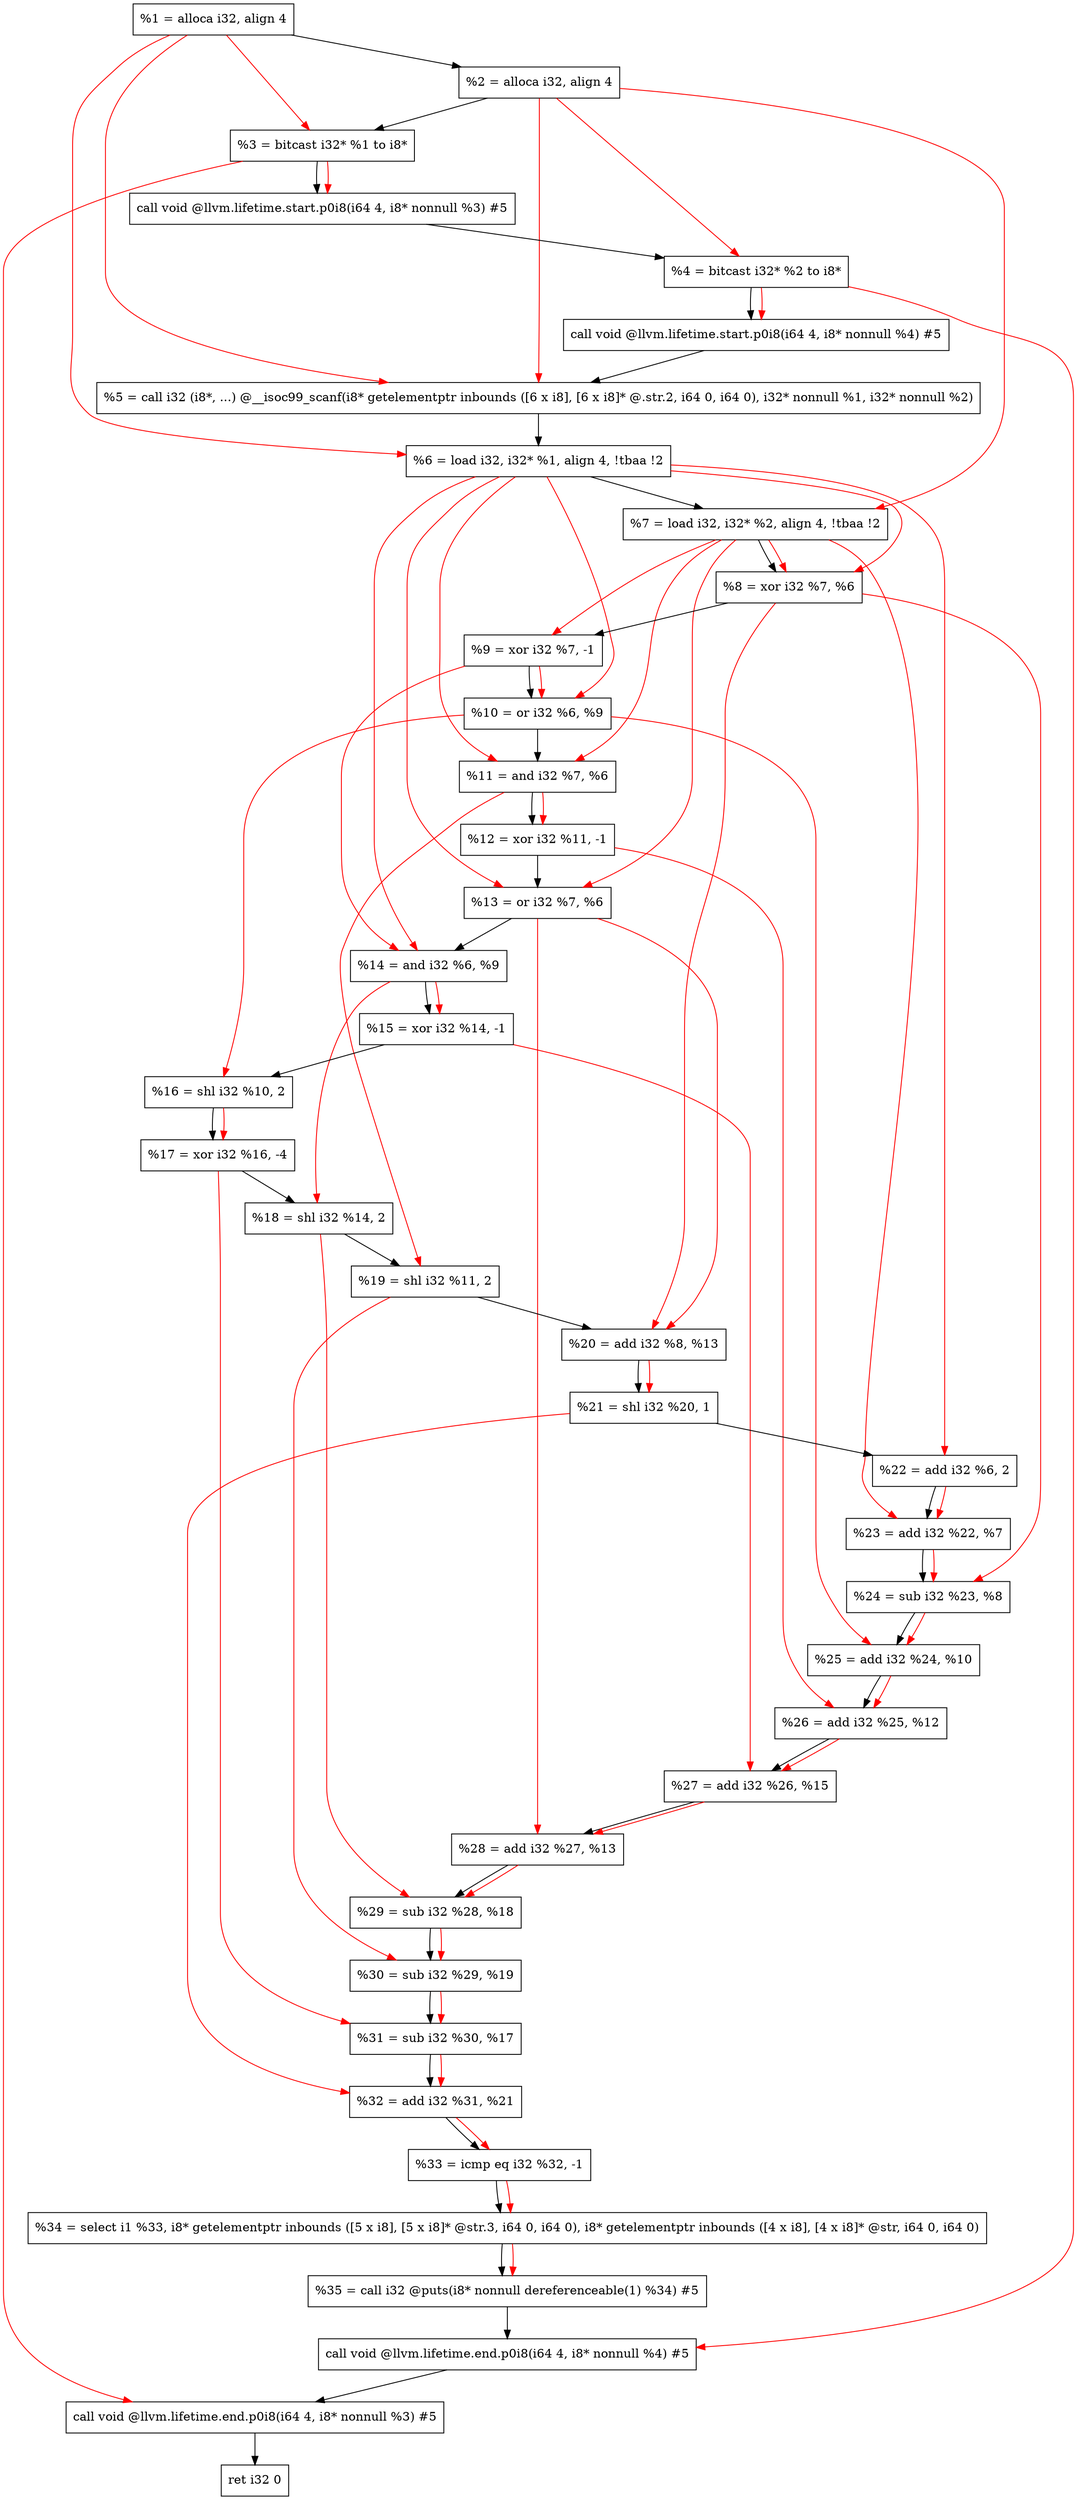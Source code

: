 digraph "DFG for'main' function" {
	Node0xa6ae38[shape=record, label="  %1 = alloca i32, align 4"];
	Node0xa6aeb8[shape=record, label="  %2 = alloca i32, align 4"];
	Node0xa6af48[shape=record, label="  %3 = bitcast i32* %1 to i8*"];
	Node0xa6b3a8[shape=record, label="  call void @llvm.lifetime.start.p0i8(i64 4, i8* nonnull %3) #5"];
	Node0xa6b488[shape=record, label="  %4 = bitcast i32* %2 to i8*"];
	Node0xa6b5a8[shape=record, label="  call void @llvm.lifetime.start.p0i8(i64 4, i8* nonnull %4) #5"];
	Node0xa6b7e0[shape=record, label="  %5 = call i32 (i8*, ...) @__isoc99_scanf(i8* getelementptr inbounds ([6 x i8], [6 x i8]* @.str.2, i64 0, i64 0), i32* nonnull %1, i32* nonnull %2)"];
	Node0xa6b898[shape=record, label="  %6 = load i32, i32* %1, align 4, !tbaa !2"];
	Node0xa6c808[shape=record, label="  %7 = load i32, i32* %2, align 4, !tbaa !2"];
	Node0xa6ce90[shape=record, label="  %8 = xor i32 %7, %6"];
	Node0xa6cf00[shape=record, label="  %9 = xor i32 %7, -1"];
	Node0xa6cf70[shape=record, label="  %10 = or i32 %6, %9"];
	Node0xa6cfe0[shape=record, label="  %11 = and i32 %7, %6"];
	Node0xa6d050[shape=record, label="  %12 = xor i32 %11, -1"];
	Node0xa6d0c0[shape=record, label="  %13 = or i32 %7, %6"];
	Node0xa6d130[shape=record, label="  %14 = and i32 %6, %9"];
	Node0xa6d1a0[shape=record, label="  %15 = xor i32 %14, -1"];
	Node0xa6d210[shape=record, label="  %16 = shl i32 %10, 2"];
	Node0xa6d280[shape=record, label="  %17 = xor i32 %16, -4"];
	Node0xa6d2f0[shape=record, label="  %18 = shl i32 %14, 2"];
	Node0xa6d360[shape=record, label="  %19 = shl i32 %11, 2"];
	Node0xa6d3d0[shape=record, label="  %20 = add i32 %8, %13"];
	Node0xa6d440[shape=record, label="  %21 = shl i32 %20, 1"];
	Node0xa6d4b0[shape=record, label="  %22 = add i32 %6, 2"];
	Node0xa6d520[shape=record, label="  %23 = add i32 %22, %7"];
	Node0xa6d590[shape=record, label="  %24 = sub i32 %23, %8"];
	Node0xa6d600[shape=record, label="  %25 = add i32 %24, %10"];
	Node0xa6d670[shape=record, label="  %26 = add i32 %25, %12"];
	Node0xa6d6e0[shape=record, label="  %27 = add i32 %26, %15"];
	Node0xa6d750[shape=record, label="  %28 = add i32 %27, %13"];
	Node0xa6d7c0[shape=record, label="  %29 = sub i32 %28, %18"];
	Node0xa6d830[shape=record, label="  %30 = sub i32 %29, %19"];
	Node0xa6d8a0[shape=record, label="  %31 = sub i32 %30, %17"];
	Node0xa6d910[shape=record, label="  %32 = add i32 %31, %21"];
	Node0xa6db90[shape=record, label="  %33 = icmp eq i32 %32, -1"];
	Node0xa0b9d8[shape=record, label="  %34 = select i1 %33, i8* getelementptr inbounds ([5 x i8], [5 x i8]* @str.3, i64 0, i64 0), i8* getelementptr inbounds ([4 x i8], [4 x i8]* @str, i64 0, i64 0)"];
	Node0xa6dc20[shape=record, label="  %35 = call i32 @puts(i8* nonnull dereferenceable(1) %34) #5"];
	Node0xa6de78[shape=record, label="  call void @llvm.lifetime.end.p0i8(i64 4, i8* nonnull %4) #5"];
	Node0xa6dfd8[shape=record, label="  call void @llvm.lifetime.end.p0i8(i64 4, i8* nonnull %3) #5"];
	Node0xa6e098[shape=record, label="  ret i32 0"];
	Node0xa6ae38 -> Node0xa6aeb8;
	Node0xa6aeb8 -> Node0xa6af48;
	Node0xa6af48 -> Node0xa6b3a8;
	Node0xa6b3a8 -> Node0xa6b488;
	Node0xa6b488 -> Node0xa6b5a8;
	Node0xa6b5a8 -> Node0xa6b7e0;
	Node0xa6b7e0 -> Node0xa6b898;
	Node0xa6b898 -> Node0xa6c808;
	Node0xa6c808 -> Node0xa6ce90;
	Node0xa6ce90 -> Node0xa6cf00;
	Node0xa6cf00 -> Node0xa6cf70;
	Node0xa6cf70 -> Node0xa6cfe0;
	Node0xa6cfe0 -> Node0xa6d050;
	Node0xa6d050 -> Node0xa6d0c0;
	Node0xa6d0c0 -> Node0xa6d130;
	Node0xa6d130 -> Node0xa6d1a0;
	Node0xa6d1a0 -> Node0xa6d210;
	Node0xa6d210 -> Node0xa6d280;
	Node0xa6d280 -> Node0xa6d2f0;
	Node0xa6d2f0 -> Node0xa6d360;
	Node0xa6d360 -> Node0xa6d3d0;
	Node0xa6d3d0 -> Node0xa6d440;
	Node0xa6d440 -> Node0xa6d4b0;
	Node0xa6d4b0 -> Node0xa6d520;
	Node0xa6d520 -> Node0xa6d590;
	Node0xa6d590 -> Node0xa6d600;
	Node0xa6d600 -> Node0xa6d670;
	Node0xa6d670 -> Node0xa6d6e0;
	Node0xa6d6e0 -> Node0xa6d750;
	Node0xa6d750 -> Node0xa6d7c0;
	Node0xa6d7c0 -> Node0xa6d830;
	Node0xa6d830 -> Node0xa6d8a0;
	Node0xa6d8a0 -> Node0xa6d910;
	Node0xa6d910 -> Node0xa6db90;
	Node0xa6db90 -> Node0xa0b9d8;
	Node0xa0b9d8 -> Node0xa6dc20;
	Node0xa6dc20 -> Node0xa6de78;
	Node0xa6de78 -> Node0xa6dfd8;
	Node0xa6dfd8 -> Node0xa6e098;
edge [color=red]
	Node0xa6ae38 -> Node0xa6af48;
	Node0xa6af48 -> Node0xa6b3a8;
	Node0xa6aeb8 -> Node0xa6b488;
	Node0xa6b488 -> Node0xa6b5a8;
	Node0xa6ae38 -> Node0xa6b7e0;
	Node0xa6aeb8 -> Node0xa6b7e0;
	Node0xa6ae38 -> Node0xa6b898;
	Node0xa6aeb8 -> Node0xa6c808;
	Node0xa6c808 -> Node0xa6ce90;
	Node0xa6b898 -> Node0xa6ce90;
	Node0xa6c808 -> Node0xa6cf00;
	Node0xa6b898 -> Node0xa6cf70;
	Node0xa6cf00 -> Node0xa6cf70;
	Node0xa6c808 -> Node0xa6cfe0;
	Node0xa6b898 -> Node0xa6cfe0;
	Node0xa6cfe0 -> Node0xa6d050;
	Node0xa6c808 -> Node0xa6d0c0;
	Node0xa6b898 -> Node0xa6d0c0;
	Node0xa6b898 -> Node0xa6d130;
	Node0xa6cf00 -> Node0xa6d130;
	Node0xa6d130 -> Node0xa6d1a0;
	Node0xa6cf70 -> Node0xa6d210;
	Node0xa6d210 -> Node0xa6d280;
	Node0xa6d130 -> Node0xa6d2f0;
	Node0xa6cfe0 -> Node0xa6d360;
	Node0xa6ce90 -> Node0xa6d3d0;
	Node0xa6d0c0 -> Node0xa6d3d0;
	Node0xa6d3d0 -> Node0xa6d440;
	Node0xa6b898 -> Node0xa6d4b0;
	Node0xa6d4b0 -> Node0xa6d520;
	Node0xa6c808 -> Node0xa6d520;
	Node0xa6d520 -> Node0xa6d590;
	Node0xa6ce90 -> Node0xa6d590;
	Node0xa6d590 -> Node0xa6d600;
	Node0xa6cf70 -> Node0xa6d600;
	Node0xa6d600 -> Node0xa6d670;
	Node0xa6d050 -> Node0xa6d670;
	Node0xa6d670 -> Node0xa6d6e0;
	Node0xa6d1a0 -> Node0xa6d6e0;
	Node0xa6d6e0 -> Node0xa6d750;
	Node0xa6d0c0 -> Node0xa6d750;
	Node0xa6d750 -> Node0xa6d7c0;
	Node0xa6d2f0 -> Node0xa6d7c0;
	Node0xa6d7c0 -> Node0xa6d830;
	Node0xa6d360 -> Node0xa6d830;
	Node0xa6d830 -> Node0xa6d8a0;
	Node0xa6d280 -> Node0xa6d8a0;
	Node0xa6d8a0 -> Node0xa6d910;
	Node0xa6d440 -> Node0xa6d910;
	Node0xa6d910 -> Node0xa6db90;
	Node0xa6db90 -> Node0xa0b9d8;
	Node0xa0b9d8 -> Node0xa6dc20;
	Node0xa6b488 -> Node0xa6de78;
	Node0xa6af48 -> Node0xa6dfd8;
}

